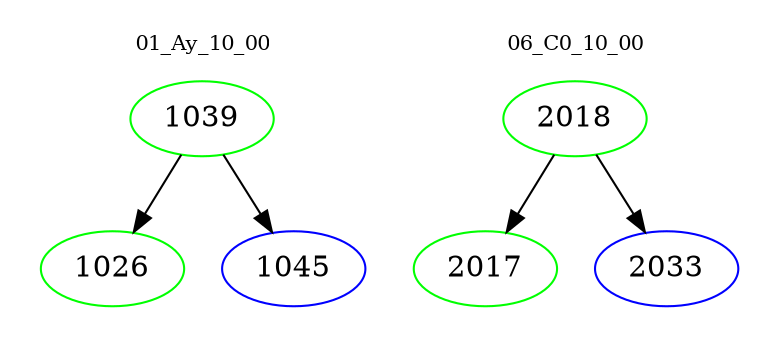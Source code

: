 digraph{
subgraph cluster_0 {
color = white
label = "01_Ay_10_00";
fontsize=10;
T0_1039 [label="1039", color="green"]
T0_1039 -> T0_1026 [color="black"]
T0_1026 [label="1026", color="green"]
T0_1039 -> T0_1045 [color="black"]
T0_1045 [label="1045", color="blue"]
}
subgraph cluster_1 {
color = white
label = "06_C0_10_00";
fontsize=10;
T1_2018 [label="2018", color="green"]
T1_2018 -> T1_2017 [color="black"]
T1_2017 [label="2017", color="green"]
T1_2018 -> T1_2033 [color="black"]
T1_2033 [label="2033", color="blue"]
}
}
